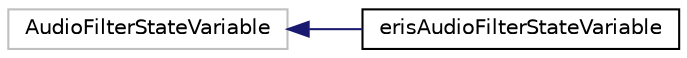digraph "Graphical Class Hierarchy"
{
 // LATEX_PDF_SIZE
  edge [fontname="Helvetica",fontsize="10",labelfontname="Helvetica",labelfontsize="10"];
  node [fontname="Helvetica",fontsize="10",shape=record];
  rankdir="LR";
  Node257 [label="AudioFilterStateVariable",height=0.2,width=0.4,color="grey75", fillcolor="white", style="filled",tooltip=" "];
  Node257 -> Node0 [dir="back",color="midnightblue",fontsize="10",style="solid",fontname="Helvetica"];
  Node0 [label="erisAudioFilterStateVariable",height=0.2,width=0.4,color="black", fillcolor="white", style="filled",URL="$classeris_audio_filter_state_variable.html",tooltip=" "];
}

